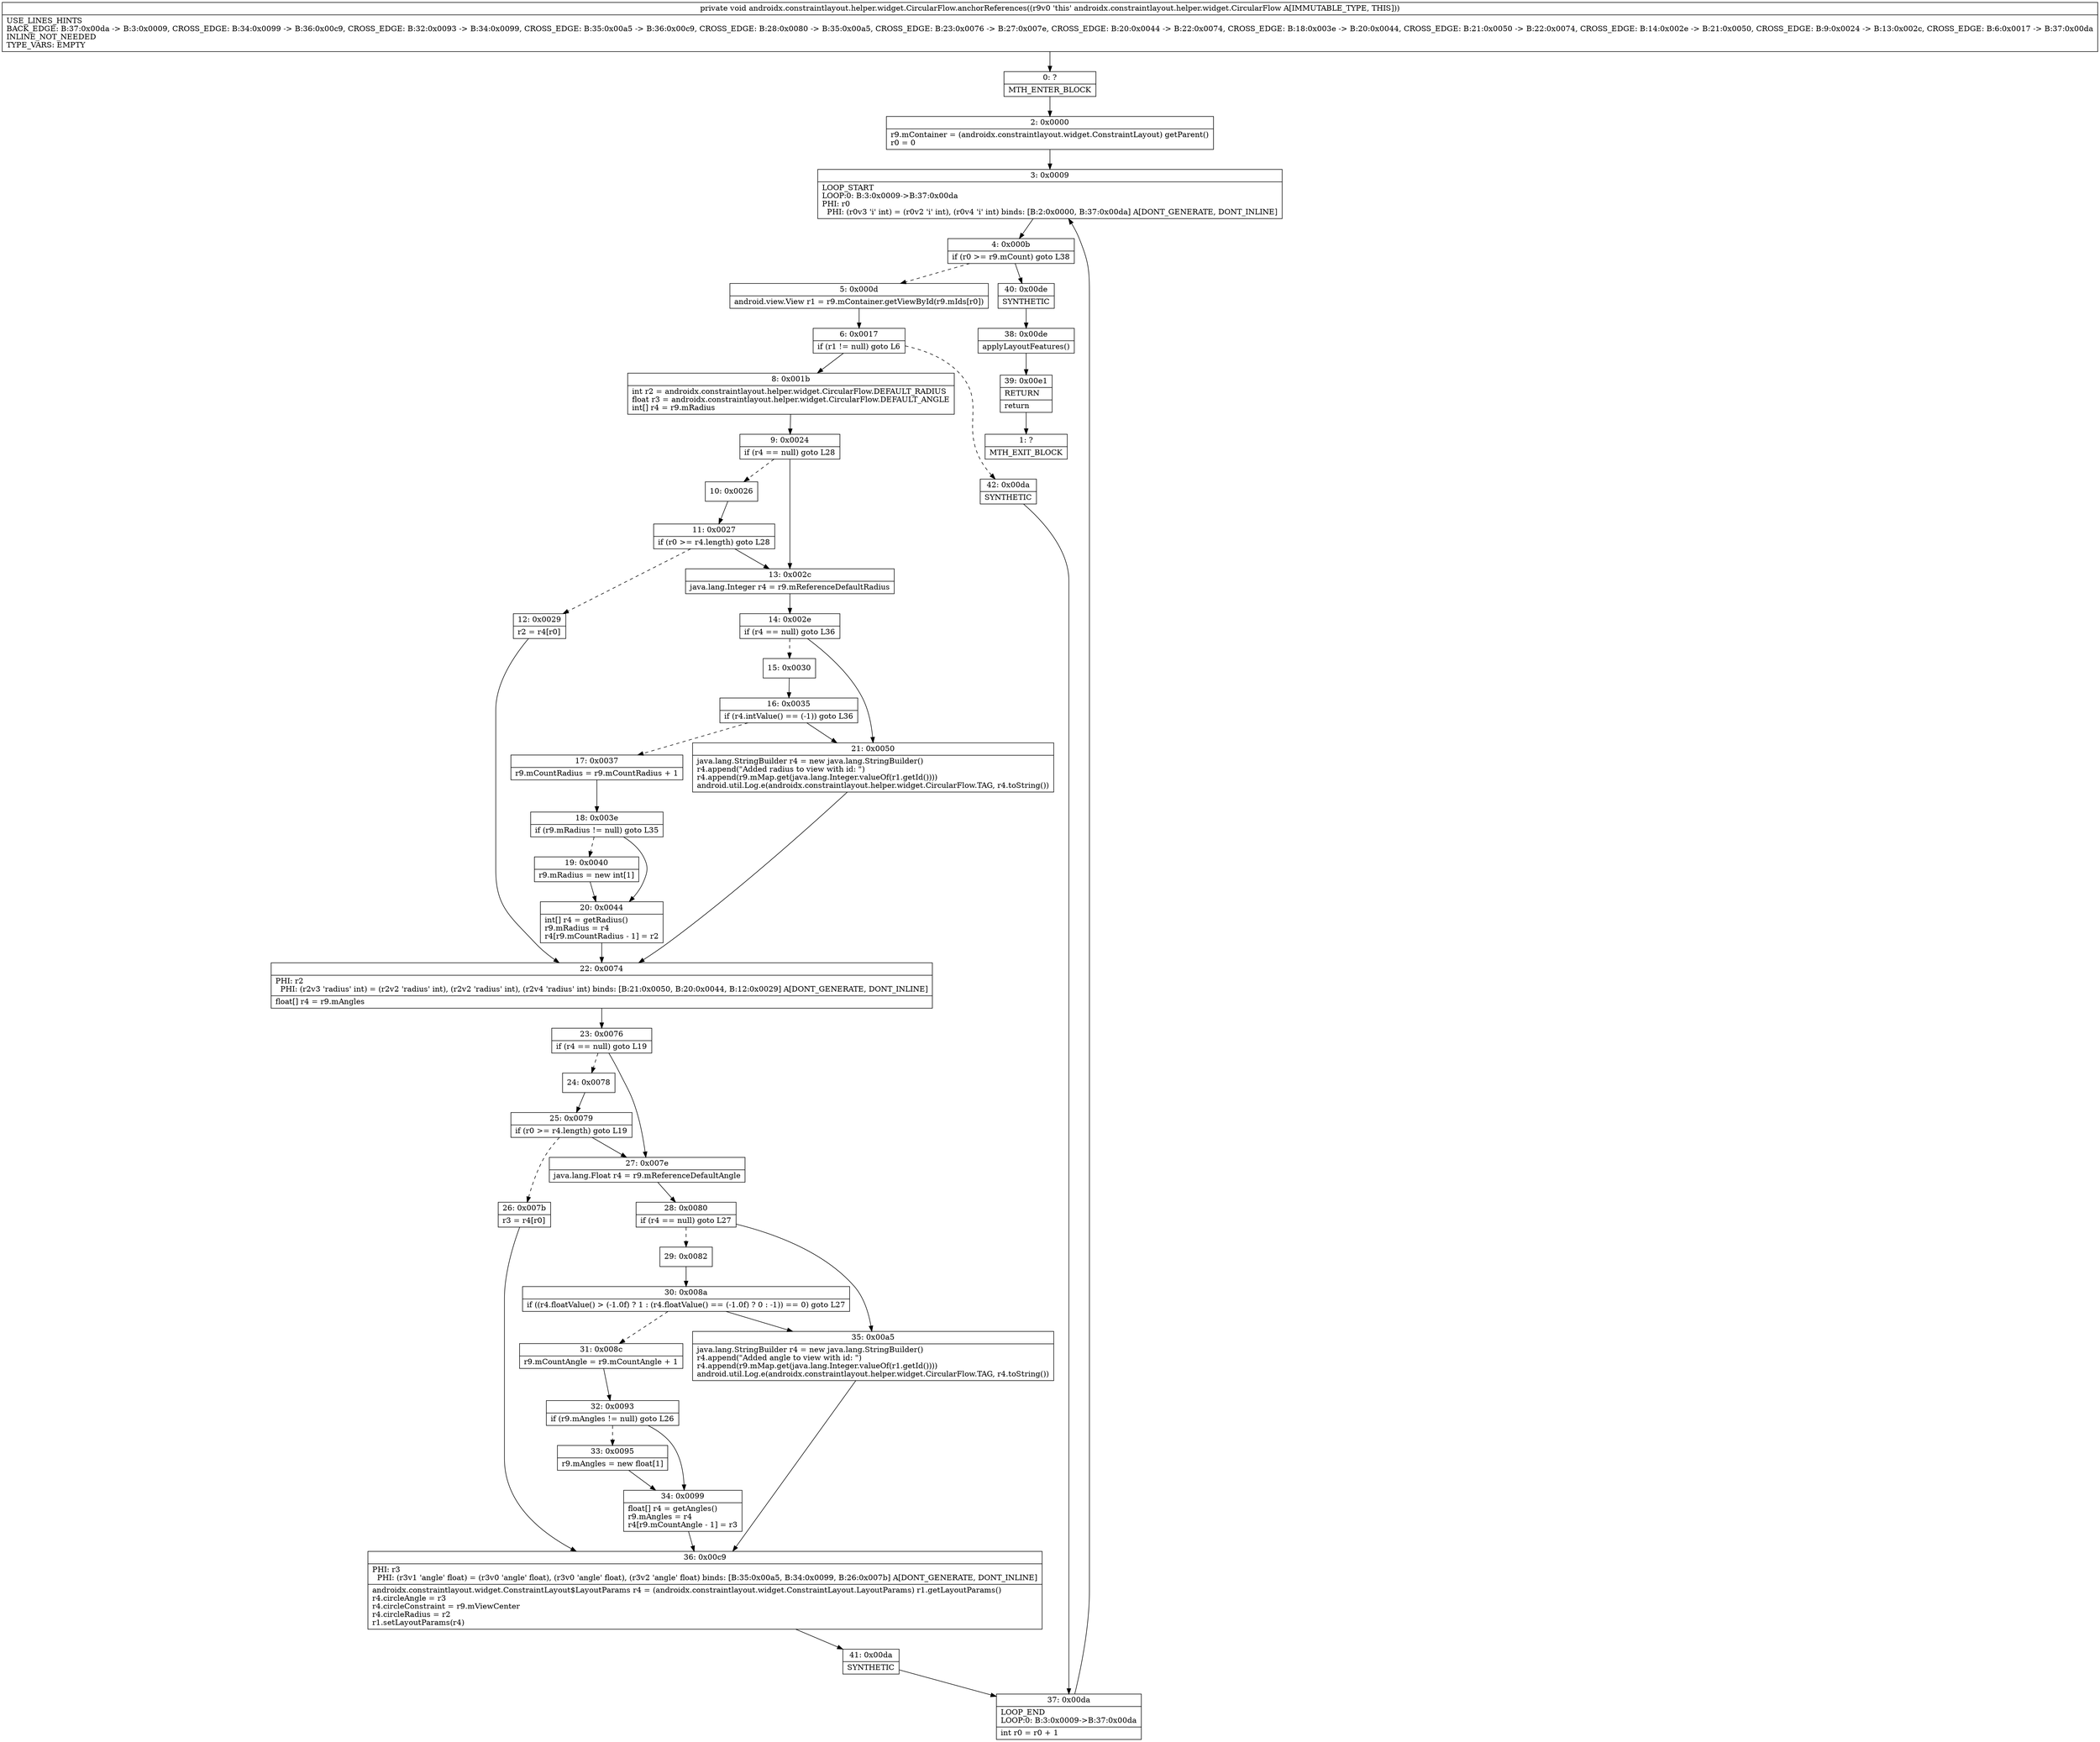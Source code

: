digraph "CFG forandroidx.constraintlayout.helper.widget.CircularFlow.anchorReferences()V" {
Node_0 [shape=record,label="{0\:\ ?|MTH_ENTER_BLOCK\l}"];
Node_2 [shape=record,label="{2\:\ 0x0000|r9.mContainer = (androidx.constraintlayout.widget.ConstraintLayout) getParent()\lr0 = 0\l}"];
Node_3 [shape=record,label="{3\:\ 0x0009|LOOP_START\lLOOP:0: B:3:0x0009\-\>B:37:0x00da\lPHI: r0 \l  PHI: (r0v3 'i' int) = (r0v2 'i' int), (r0v4 'i' int) binds: [B:2:0x0000, B:37:0x00da] A[DONT_GENERATE, DONT_INLINE]\l}"];
Node_4 [shape=record,label="{4\:\ 0x000b|if (r0 \>= r9.mCount) goto L38\l}"];
Node_5 [shape=record,label="{5\:\ 0x000d|android.view.View r1 = r9.mContainer.getViewById(r9.mIds[r0])\l}"];
Node_6 [shape=record,label="{6\:\ 0x0017|if (r1 != null) goto L6\l}"];
Node_8 [shape=record,label="{8\:\ 0x001b|int r2 = androidx.constraintlayout.helper.widget.CircularFlow.DEFAULT_RADIUS\lfloat r3 = androidx.constraintlayout.helper.widget.CircularFlow.DEFAULT_ANGLE\lint[] r4 = r9.mRadius\l}"];
Node_9 [shape=record,label="{9\:\ 0x0024|if (r4 == null) goto L28\l}"];
Node_10 [shape=record,label="{10\:\ 0x0026}"];
Node_11 [shape=record,label="{11\:\ 0x0027|if (r0 \>= r4.length) goto L28\l}"];
Node_12 [shape=record,label="{12\:\ 0x0029|r2 = r4[r0]\l}"];
Node_22 [shape=record,label="{22\:\ 0x0074|PHI: r2 \l  PHI: (r2v3 'radius' int) = (r2v2 'radius' int), (r2v2 'radius' int), (r2v4 'radius' int) binds: [B:21:0x0050, B:20:0x0044, B:12:0x0029] A[DONT_GENERATE, DONT_INLINE]\l|float[] r4 = r9.mAngles\l}"];
Node_23 [shape=record,label="{23\:\ 0x0076|if (r4 == null) goto L19\l}"];
Node_24 [shape=record,label="{24\:\ 0x0078}"];
Node_25 [shape=record,label="{25\:\ 0x0079|if (r0 \>= r4.length) goto L19\l}"];
Node_26 [shape=record,label="{26\:\ 0x007b|r3 = r4[r0]\l}"];
Node_36 [shape=record,label="{36\:\ 0x00c9|PHI: r3 \l  PHI: (r3v1 'angle' float) = (r3v0 'angle' float), (r3v0 'angle' float), (r3v2 'angle' float) binds: [B:35:0x00a5, B:34:0x0099, B:26:0x007b] A[DONT_GENERATE, DONT_INLINE]\l|androidx.constraintlayout.widget.ConstraintLayout$LayoutParams r4 = (androidx.constraintlayout.widget.ConstraintLayout.LayoutParams) r1.getLayoutParams()\lr4.circleAngle = r3\lr4.circleConstraint = r9.mViewCenter\lr4.circleRadius = r2\lr1.setLayoutParams(r4)\l}"];
Node_41 [shape=record,label="{41\:\ 0x00da|SYNTHETIC\l}"];
Node_37 [shape=record,label="{37\:\ 0x00da|LOOP_END\lLOOP:0: B:3:0x0009\-\>B:37:0x00da\l|int r0 = r0 + 1\l}"];
Node_27 [shape=record,label="{27\:\ 0x007e|java.lang.Float r4 = r9.mReferenceDefaultAngle\l}"];
Node_28 [shape=record,label="{28\:\ 0x0080|if (r4 == null) goto L27\l}"];
Node_29 [shape=record,label="{29\:\ 0x0082}"];
Node_30 [shape=record,label="{30\:\ 0x008a|if ((r4.floatValue() \> (\-1.0f) ? 1 : (r4.floatValue() == (\-1.0f) ? 0 : \-1)) == 0) goto L27\l}"];
Node_31 [shape=record,label="{31\:\ 0x008c|r9.mCountAngle = r9.mCountAngle + 1\l}"];
Node_32 [shape=record,label="{32\:\ 0x0093|if (r9.mAngles != null) goto L26\l}"];
Node_33 [shape=record,label="{33\:\ 0x0095|r9.mAngles = new float[1]\l}"];
Node_34 [shape=record,label="{34\:\ 0x0099|float[] r4 = getAngles()\lr9.mAngles = r4\lr4[r9.mCountAngle \- 1] = r3\l}"];
Node_35 [shape=record,label="{35\:\ 0x00a5|java.lang.StringBuilder r4 = new java.lang.StringBuilder()\lr4.append(\"Added angle to view with id: \")\lr4.append(r9.mMap.get(java.lang.Integer.valueOf(r1.getId())))\landroid.util.Log.e(androidx.constraintlayout.helper.widget.CircularFlow.TAG, r4.toString())\l}"];
Node_13 [shape=record,label="{13\:\ 0x002c|java.lang.Integer r4 = r9.mReferenceDefaultRadius\l}"];
Node_14 [shape=record,label="{14\:\ 0x002e|if (r4 == null) goto L36\l}"];
Node_15 [shape=record,label="{15\:\ 0x0030}"];
Node_16 [shape=record,label="{16\:\ 0x0035|if (r4.intValue() == (\-1)) goto L36\l}"];
Node_17 [shape=record,label="{17\:\ 0x0037|r9.mCountRadius = r9.mCountRadius + 1\l}"];
Node_18 [shape=record,label="{18\:\ 0x003e|if (r9.mRadius != null) goto L35\l}"];
Node_19 [shape=record,label="{19\:\ 0x0040|r9.mRadius = new int[1]\l}"];
Node_20 [shape=record,label="{20\:\ 0x0044|int[] r4 = getRadius()\lr9.mRadius = r4\lr4[r9.mCountRadius \- 1] = r2\l}"];
Node_21 [shape=record,label="{21\:\ 0x0050|java.lang.StringBuilder r4 = new java.lang.StringBuilder()\lr4.append(\"Added radius to view with id: \")\lr4.append(r9.mMap.get(java.lang.Integer.valueOf(r1.getId())))\landroid.util.Log.e(androidx.constraintlayout.helper.widget.CircularFlow.TAG, r4.toString())\l}"];
Node_42 [shape=record,label="{42\:\ 0x00da|SYNTHETIC\l}"];
Node_40 [shape=record,label="{40\:\ 0x00de|SYNTHETIC\l}"];
Node_38 [shape=record,label="{38\:\ 0x00de|applyLayoutFeatures()\l}"];
Node_39 [shape=record,label="{39\:\ 0x00e1|RETURN\l|return\l}"];
Node_1 [shape=record,label="{1\:\ ?|MTH_EXIT_BLOCK\l}"];
MethodNode[shape=record,label="{private void androidx.constraintlayout.helper.widget.CircularFlow.anchorReferences((r9v0 'this' androidx.constraintlayout.helper.widget.CircularFlow A[IMMUTABLE_TYPE, THIS]))  | USE_LINES_HINTS\lBACK_EDGE: B:37:0x00da \-\> B:3:0x0009, CROSS_EDGE: B:34:0x0099 \-\> B:36:0x00c9, CROSS_EDGE: B:32:0x0093 \-\> B:34:0x0099, CROSS_EDGE: B:35:0x00a5 \-\> B:36:0x00c9, CROSS_EDGE: B:28:0x0080 \-\> B:35:0x00a5, CROSS_EDGE: B:23:0x0076 \-\> B:27:0x007e, CROSS_EDGE: B:20:0x0044 \-\> B:22:0x0074, CROSS_EDGE: B:18:0x003e \-\> B:20:0x0044, CROSS_EDGE: B:21:0x0050 \-\> B:22:0x0074, CROSS_EDGE: B:14:0x002e \-\> B:21:0x0050, CROSS_EDGE: B:9:0x0024 \-\> B:13:0x002c, CROSS_EDGE: B:6:0x0017 \-\> B:37:0x00da\lINLINE_NOT_NEEDED\lTYPE_VARS: EMPTY\l}"];
MethodNode -> Node_0;Node_0 -> Node_2;
Node_2 -> Node_3;
Node_3 -> Node_4;
Node_4 -> Node_5[style=dashed];
Node_4 -> Node_40;
Node_5 -> Node_6;
Node_6 -> Node_8;
Node_6 -> Node_42[style=dashed];
Node_8 -> Node_9;
Node_9 -> Node_10[style=dashed];
Node_9 -> Node_13;
Node_10 -> Node_11;
Node_11 -> Node_12[style=dashed];
Node_11 -> Node_13;
Node_12 -> Node_22;
Node_22 -> Node_23;
Node_23 -> Node_24[style=dashed];
Node_23 -> Node_27;
Node_24 -> Node_25;
Node_25 -> Node_26[style=dashed];
Node_25 -> Node_27;
Node_26 -> Node_36;
Node_36 -> Node_41;
Node_41 -> Node_37;
Node_37 -> Node_3;
Node_27 -> Node_28;
Node_28 -> Node_29[style=dashed];
Node_28 -> Node_35;
Node_29 -> Node_30;
Node_30 -> Node_31[style=dashed];
Node_30 -> Node_35;
Node_31 -> Node_32;
Node_32 -> Node_33[style=dashed];
Node_32 -> Node_34;
Node_33 -> Node_34;
Node_34 -> Node_36;
Node_35 -> Node_36;
Node_13 -> Node_14;
Node_14 -> Node_15[style=dashed];
Node_14 -> Node_21;
Node_15 -> Node_16;
Node_16 -> Node_17[style=dashed];
Node_16 -> Node_21;
Node_17 -> Node_18;
Node_18 -> Node_19[style=dashed];
Node_18 -> Node_20;
Node_19 -> Node_20;
Node_20 -> Node_22;
Node_21 -> Node_22;
Node_42 -> Node_37;
Node_40 -> Node_38;
Node_38 -> Node_39;
Node_39 -> Node_1;
}

